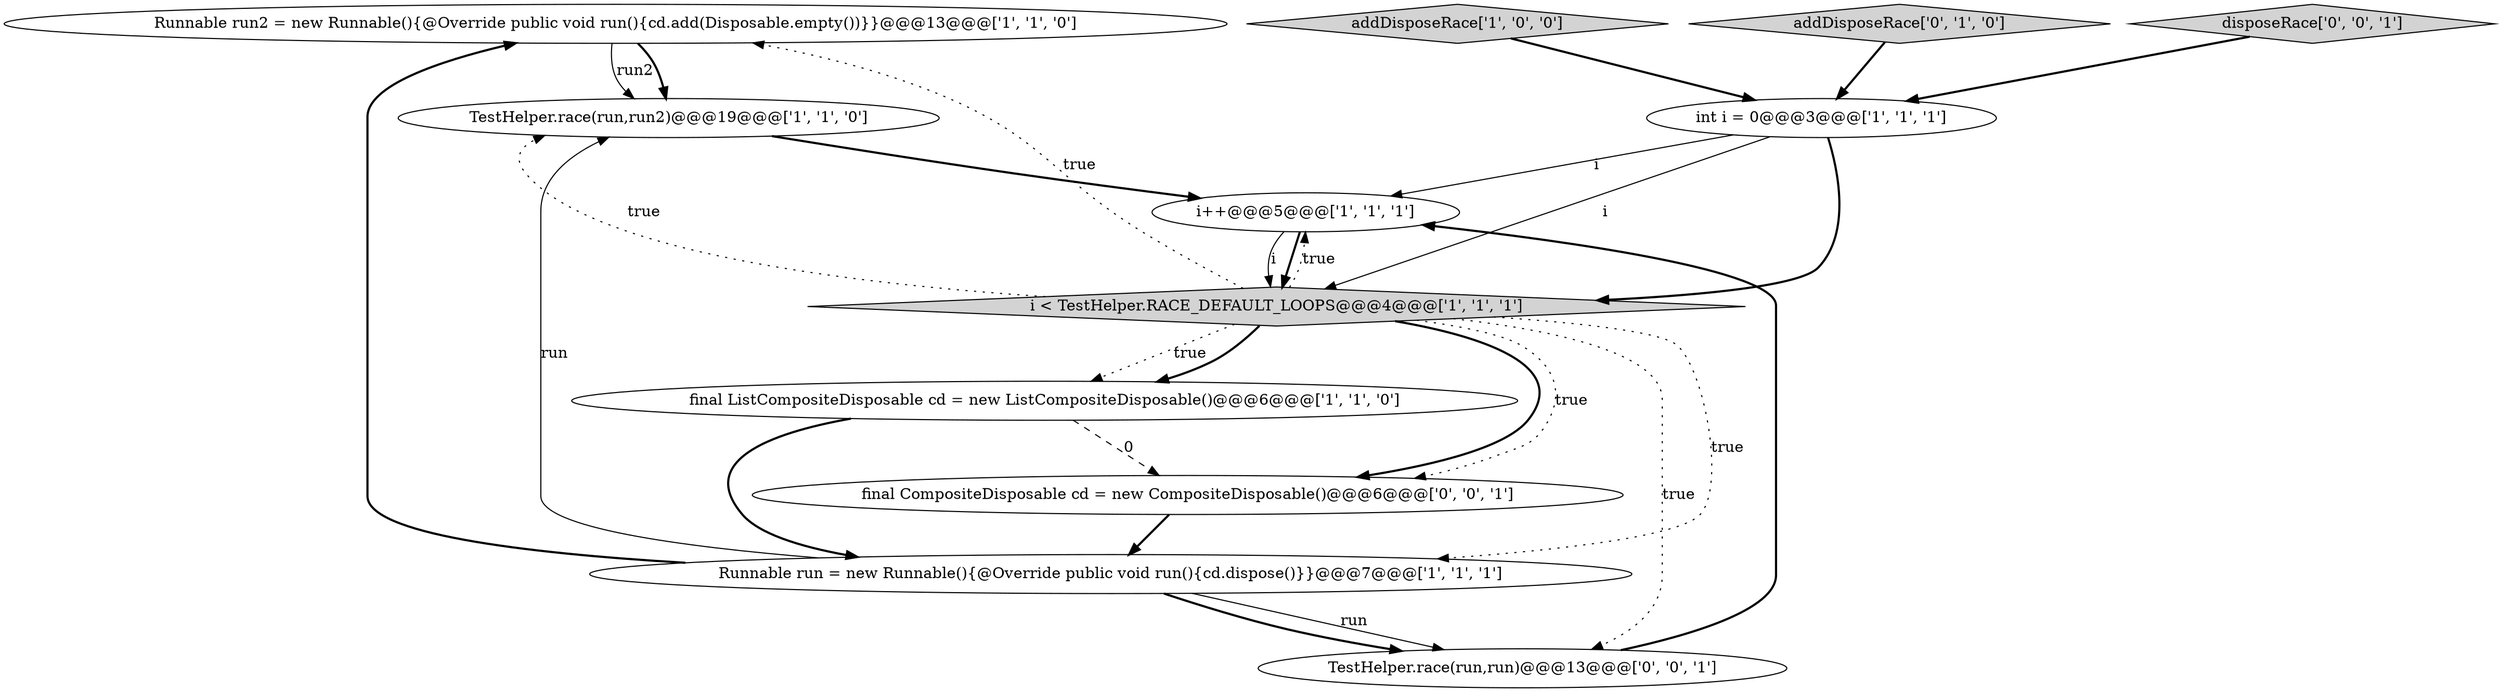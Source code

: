 digraph {
7 [style = filled, label = "Runnable run2 = new Runnable(){@Override public void run(){cd.add(Disposable.empty())}}@@@13@@@['1', '1', '0']", fillcolor = white, shape = ellipse image = "AAA0AAABBB1BBB"];
10 [style = filled, label = "TestHelper.race(run,run)@@@13@@@['0', '0', '1']", fillcolor = white, shape = ellipse image = "AAA0AAABBB3BBB"];
8 [style = filled, label = "addDisposeRace['0', '1', '0']", fillcolor = lightgray, shape = diamond image = "AAA0AAABBB2BBB"];
1 [style = filled, label = "i++@@@5@@@['1', '1', '1']", fillcolor = white, shape = ellipse image = "AAA0AAABBB1BBB"];
11 [style = filled, label = "disposeRace['0', '0', '1']", fillcolor = lightgray, shape = diamond image = "AAA0AAABBB3BBB"];
4 [style = filled, label = "TestHelper.race(run,run2)@@@19@@@['1', '1', '0']", fillcolor = white, shape = ellipse image = "AAA0AAABBB1BBB"];
9 [style = filled, label = "final CompositeDisposable cd = new CompositeDisposable()@@@6@@@['0', '0', '1']", fillcolor = white, shape = ellipse image = "AAA0AAABBB3BBB"];
3 [style = filled, label = "final ListCompositeDisposable cd = new ListCompositeDisposable()@@@6@@@['1', '1', '0']", fillcolor = white, shape = ellipse image = "AAA0AAABBB1BBB"];
5 [style = filled, label = "Runnable run = new Runnable(){@Override public void run(){cd.dispose()}}@@@7@@@['1', '1', '1']", fillcolor = white, shape = ellipse image = "AAA0AAABBB1BBB"];
2 [style = filled, label = "addDisposeRace['1', '0', '0']", fillcolor = lightgray, shape = diamond image = "AAA0AAABBB1BBB"];
6 [style = filled, label = "int i = 0@@@3@@@['1', '1', '1']", fillcolor = white, shape = ellipse image = "AAA0AAABBB1BBB"];
0 [style = filled, label = "i < TestHelper.RACE_DEFAULT_LOOPS@@@4@@@['1', '1', '1']", fillcolor = lightgray, shape = diamond image = "AAA0AAABBB1BBB"];
0->10 [style = dotted, label="true"];
0->1 [style = dotted, label="true"];
5->10 [style = solid, label="run"];
0->7 [style = dotted, label="true"];
6->0 [style = bold, label=""];
0->9 [style = bold, label=""];
0->3 [style = dotted, label="true"];
5->4 [style = solid, label="run"];
0->3 [style = bold, label=""];
8->6 [style = bold, label=""];
11->6 [style = bold, label=""];
5->10 [style = bold, label=""];
3->5 [style = bold, label=""];
7->4 [style = solid, label="run2"];
4->1 [style = bold, label=""];
0->5 [style = dotted, label="true"];
6->1 [style = solid, label="i"];
10->1 [style = bold, label=""];
0->9 [style = dotted, label="true"];
7->4 [style = bold, label=""];
2->6 [style = bold, label=""];
6->0 [style = solid, label="i"];
0->4 [style = dotted, label="true"];
1->0 [style = solid, label="i"];
9->5 [style = bold, label=""];
3->9 [style = dashed, label="0"];
5->7 [style = bold, label=""];
1->0 [style = bold, label=""];
}
